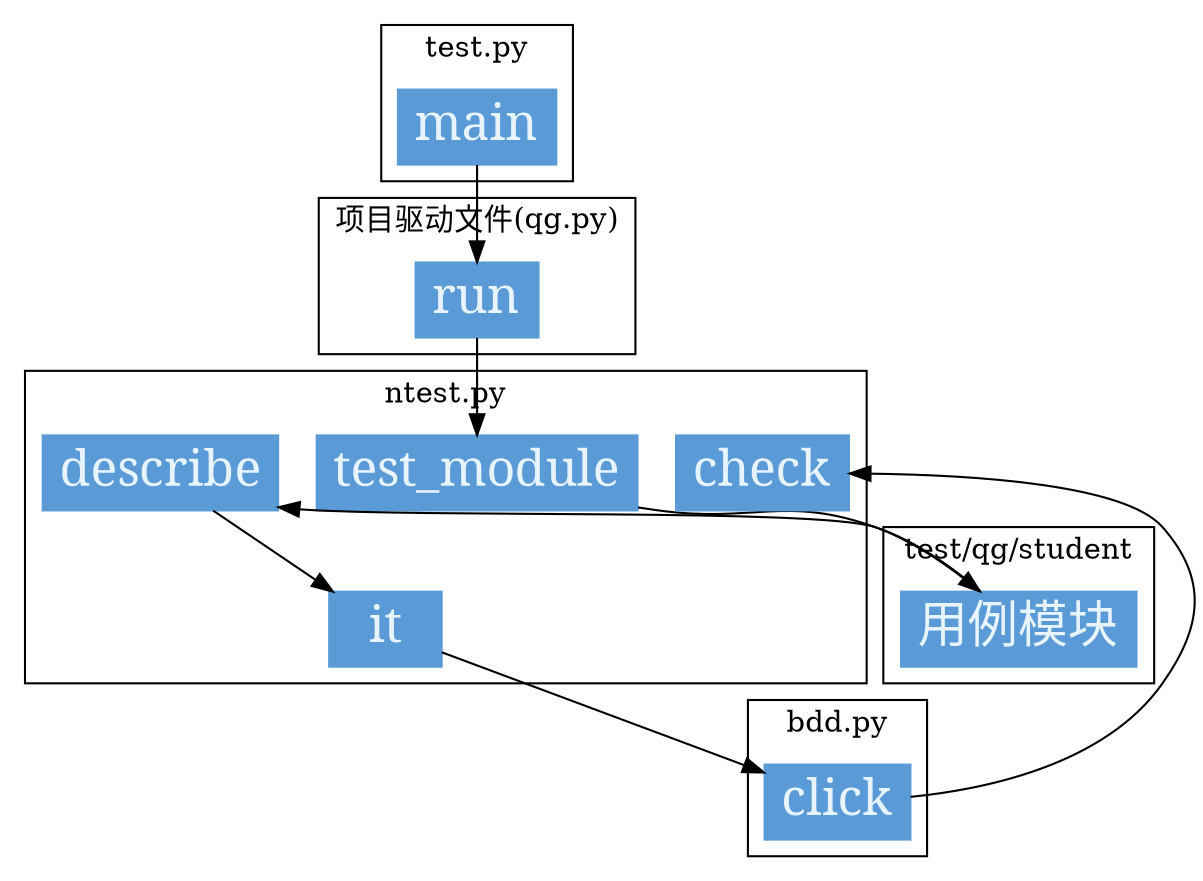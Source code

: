 digraph G {
    // 比率 填满
    ratio=fill;
    node[fontsize=24];
    node[style=filled color="#5A9AD6" fontcolor="#E7F3FF" fontname="SimSun" shape="box"];

    main -> run;

    run -> test_module;

    test_module -> module;
    
    module -> describe;
    
    describe -> it;
    
    it -> click;

    click -> check;

    subgraph "cluster_ntest.py" {
        label="ntest.py";

        test_module;

        describe;

        it;

        check;

    }

    subgraph "cluster_bdd.py" {
        label="bdd.py";

        click;
    }

    subgraph "cluster_test.py" {
        label="test.py";
        
        main;

    }

    subgraph "cluster_module.py" {
        label="项目驱动文件(qg.py)"

        run;
    }

    subgraph "cluster_test_module.py" {
        label="test/qg/student";

        module [label="用例模块"];
    }

}
